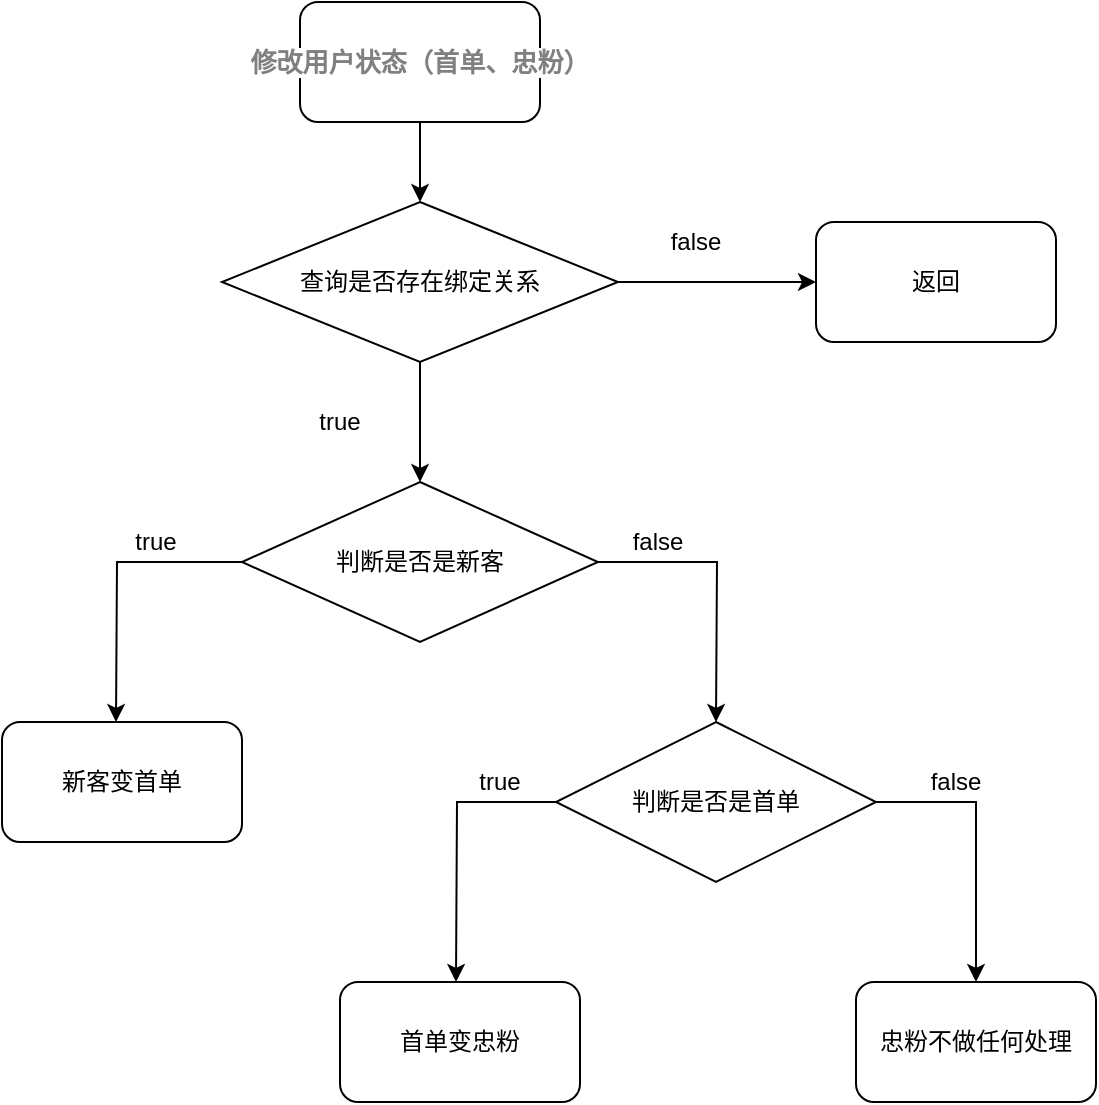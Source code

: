 <mxfile version="12.5.1" type="github"><diagram id="M1ghQyynD-xsXxcHlU4f" name="Page-1"><mxGraphModel dx="1038" dy="584" grid="1" gridSize="10" guides="1" tooltips="1" connect="1" arrows="1" fold="1" page="1" pageScale="1" pageWidth="827" pageHeight="1169" math="0" shadow="0"><root><mxCell id="0"/><mxCell id="1" parent="0"/><mxCell id="2-S4c9rV09s6u7TPTxsg-2" style="edgeStyle=orthogonalEdgeStyle;rounded=0;orthogonalLoop=1;jettySize=auto;html=1;" edge="1" parent="1" source="2-S4c9rV09s6u7TPTxsg-1"><mxGeometry relative="1" as="geometry"><mxPoint x="392" y="140" as="targetPoint"/></mxGeometry></mxCell><mxCell id="2-S4c9rV09s6u7TPTxsg-1" value="&lt;pre style=&quot;background-color: rgb(255 , 255 , 255) ; font-family: &amp;#34;arial unicode ms&amp;#34; ; font-size: 9.8pt&quot;&gt;&lt;font color=&quot;#808080&quot;&gt;&lt;b&gt;修改用户状态（首单、忠粉）&lt;/b&gt;&lt;/font&gt;&lt;/pre&gt;" style="rounded=1;whiteSpace=wrap;html=1;" vertex="1" parent="1"><mxGeometry x="332" y="40" width="120" height="60" as="geometry"/></mxCell><mxCell id="2-S4c9rV09s6u7TPTxsg-5" style="edgeStyle=orthogonalEdgeStyle;rounded=0;orthogonalLoop=1;jettySize=auto;html=1;" edge="1" parent="1" source="2-S4c9rV09s6u7TPTxsg-4"><mxGeometry relative="1" as="geometry"><mxPoint x="590" y="180" as="targetPoint"/></mxGeometry></mxCell><mxCell id="2-S4c9rV09s6u7TPTxsg-8" style="edgeStyle=orthogonalEdgeStyle;rounded=0;orthogonalLoop=1;jettySize=auto;html=1;" edge="1" parent="1" source="2-S4c9rV09s6u7TPTxsg-4"><mxGeometry relative="1" as="geometry"><mxPoint x="392" y="280" as="targetPoint"/></mxGeometry></mxCell><mxCell id="2-S4c9rV09s6u7TPTxsg-4" value="查询是否存在绑定关系" style="rhombus;whiteSpace=wrap;html=1;" vertex="1" parent="1"><mxGeometry x="293" y="140" width="198" height="80" as="geometry"/></mxCell><mxCell id="2-S4c9rV09s6u7TPTxsg-6" value="false" style="text;html=1;strokeColor=none;fillColor=none;align=center;verticalAlign=middle;whiteSpace=wrap;rounded=0;" vertex="1" parent="1"><mxGeometry x="510" y="150" width="40" height="20" as="geometry"/></mxCell><mxCell id="2-S4c9rV09s6u7TPTxsg-7" value="返回" style="rounded=1;whiteSpace=wrap;html=1;" vertex="1" parent="1"><mxGeometry x="590" y="150" width="120" height="60" as="geometry"/></mxCell><mxCell id="2-S4c9rV09s6u7TPTxsg-9" value="true" style="text;html=1;strokeColor=none;fillColor=none;align=center;verticalAlign=middle;whiteSpace=wrap;rounded=0;" vertex="1" parent="1"><mxGeometry x="332" y="240" width="40" height="20" as="geometry"/></mxCell><mxCell id="2-S4c9rV09s6u7TPTxsg-16" style="edgeStyle=orthogonalEdgeStyle;rounded=0;orthogonalLoop=1;jettySize=auto;html=1;" edge="1" parent="1" source="2-S4c9rV09s6u7TPTxsg-15"><mxGeometry relative="1" as="geometry"><mxPoint x="540" y="400" as="targetPoint"/></mxGeometry></mxCell><mxCell id="2-S4c9rV09s6u7TPTxsg-17" style="edgeStyle=orthogonalEdgeStyle;rounded=0;orthogonalLoop=1;jettySize=auto;html=1;" edge="1" parent="1" source="2-S4c9rV09s6u7TPTxsg-15"><mxGeometry relative="1" as="geometry"><mxPoint x="240" y="400" as="targetPoint"/></mxGeometry></mxCell><mxCell id="2-S4c9rV09s6u7TPTxsg-15" value="判断是否是新客" style="rhombus;whiteSpace=wrap;html=1;" vertex="1" parent="1"><mxGeometry x="303" y="280" width="178" height="80" as="geometry"/></mxCell><mxCell id="2-S4c9rV09s6u7TPTxsg-18" value="新客变首单" style="rounded=1;whiteSpace=wrap;html=1;" vertex="1" parent="1"><mxGeometry x="183" y="400" width="120" height="60" as="geometry"/></mxCell><mxCell id="2-S4c9rV09s6u7TPTxsg-21" style="edgeStyle=orthogonalEdgeStyle;rounded=0;orthogonalLoop=1;jettySize=auto;html=1;" edge="1" parent="1" source="2-S4c9rV09s6u7TPTxsg-20"><mxGeometry relative="1" as="geometry"><mxPoint x="410" y="530" as="targetPoint"/></mxGeometry></mxCell><mxCell id="2-S4c9rV09s6u7TPTxsg-25" style="edgeStyle=orthogonalEdgeStyle;rounded=0;orthogonalLoop=1;jettySize=auto;html=1;" edge="1" parent="1" source="2-S4c9rV09s6u7TPTxsg-20"><mxGeometry relative="1" as="geometry"><mxPoint x="670" y="530" as="targetPoint"/><Array as="points"><mxPoint x="670" y="440"/><mxPoint x="670" y="530"/></Array></mxGeometry></mxCell><mxCell id="2-S4c9rV09s6u7TPTxsg-20" value="判断是否是首单" style="rhombus;whiteSpace=wrap;html=1;" vertex="1" parent="1"><mxGeometry x="460" y="400" width="160" height="80" as="geometry"/></mxCell><mxCell id="2-S4c9rV09s6u7TPTxsg-22" value="false" style="text;html=1;strokeColor=none;fillColor=none;align=center;verticalAlign=middle;whiteSpace=wrap;rounded=0;" vertex="1" parent="1"><mxGeometry x="491" y="300" width="40" height="20" as="geometry"/></mxCell><mxCell id="2-S4c9rV09s6u7TPTxsg-23" value="true" style="text;html=1;strokeColor=none;fillColor=none;align=center;verticalAlign=middle;whiteSpace=wrap;rounded=0;" vertex="1" parent="1"><mxGeometry x="240" y="300" width="40" height="20" as="geometry"/></mxCell><mxCell id="2-S4c9rV09s6u7TPTxsg-24" value="true" style="text;html=1;strokeColor=none;fillColor=none;align=center;verticalAlign=middle;whiteSpace=wrap;rounded=0;" vertex="1" parent="1"><mxGeometry x="412" y="420" width="40" height="20" as="geometry"/></mxCell><mxCell id="2-S4c9rV09s6u7TPTxsg-26" value="false" style="text;html=1;strokeColor=none;fillColor=none;align=center;verticalAlign=middle;whiteSpace=wrap;rounded=0;" vertex="1" parent="1"><mxGeometry x="640" y="420" width="40" height="20" as="geometry"/></mxCell><mxCell id="2-S4c9rV09s6u7TPTxsg-27" value="首单变忠粉" style="rounded=1;whiteSpace=wrap;html=1;" vertex="1" parent="1"><mxGeometry x="352" y="530" width="120" height="60" as="geometry"/></mxCell><mxCell id="2-S4c9rV09s6u7TPTxsg-32" value="忠粉不做任何处理" style="rounded=1;whiteSpace=wrap;html=1;" vertex="1" parent="1"><mxGeometry x="610" y="530" width="120" height="60" as="geometry"/></mxCell></root></mxGraphModel></diagram></mxfile>